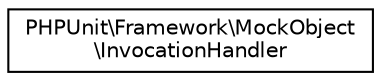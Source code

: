 digraph "Graphical Class Hierarchy"
{
  edge [fontname="Helvetica",fontsize="10",labelfontname="Helvetica",labelfontsize="10"];
  node [fontname="Helvetica",fontsize="10",shape=record];
  rankdir="LR";
  Node0 [label="PHPUnit\\Framework\\MockObject\l\\InvocationHandler",height=0.2,width=0.4,color="black", fillcolor="white", style="filled",URL="$classPHPUnit_1_1Framework_1_1MockObject_1_1InvocationHandler.html"];
}
